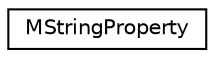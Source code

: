 digraph G
{
  edge [fontname="Helvetica",fontsize="10",labelfontname="Helvetica",labelfontsize="10"];
  node [fontname="Helvetica",fontsize="10",shape=record];
  rankdir=LR;
  Node1 [label="MStringProperty",height=0.2,width=0.4,color="black", fillcolor="white", style="filled",URL="$d0/d29/structMStringProperty.html"];
}
